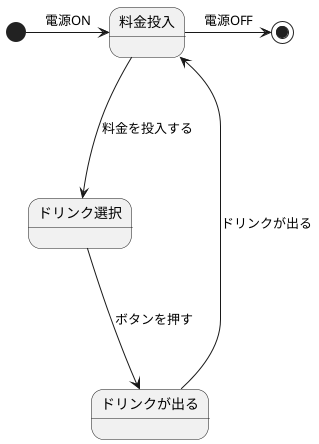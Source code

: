 @startuml あ
[*] -right->料金投入 :電源ON

state 料金投入{
}
state ドリンク選択{
}
state ドリンクが出る{
}

料金投入 ---> ドリンク選択 :料金を投入する
ドリンク選択 ---> ドリンクが出る :ボタンを押す
ドリンクが出る --> 料金投入 :ドリンクが出る
料金投入 -right-> [*] :電源OFF
@enduml